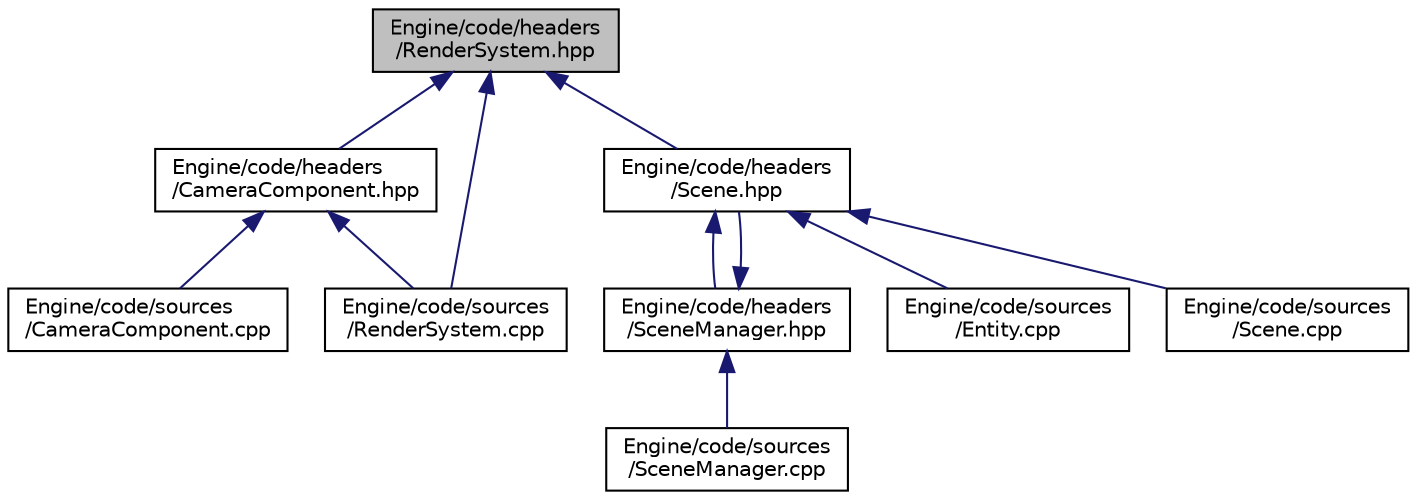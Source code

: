 digraph "Engine/code/headers/RenderSystem.hpp"
{
 // LATEX_PDF_SIZE
  edge [fontname="Helvetica",fontsize="10",labelfontname="Helvetica",labelfontsize="10"];
  node [fontname="Helvetica",fontsize="10",shape=record];
  Node1 [label="Engine/code/headers\l/RenderSystem.hpp",height=0.2,width=0.4,color="black", fillcolor="grey75", style="filled", fontcolor="black",tooltip=" "];
  Node1 -> Node2 [dir="back",color="midnightblue",fontsize="10",style="solid",fontname="Helvetica"];
  Node2 [label="Engine/code/headers\l/CameraComponent.hpp",height=0.2,width=0.4,color="black", fillcolor="white", style="filled",URL="$_camera_component_8hpp.html",tooltip=" "];
  Node2 -> Node3 [dir="back",color="midnightblue",fontsize="10",style="solid",fontname="Helvetica"];
  Node3 [label="Engine/code/sources\l/CameraComponent.cpp",height=0.2,width=0.4,color="black", fillcolor="white", style="filled",URL="$_camera_component_8cpp.html",tooltip=" "];
  Node2 -> Node4 [dir="back",color="midnightblue",fontsize="10",style="solid",fontname="Helvetica"];
  Node4 [label="Engine/code/sources\l/RenderSystem.cpp",height=0.2,width=0.4,color="black", fillcolor="white", style="filled",URL="$_render_system_8cpp.html",tooltip=" "];
  Node1 -> Node5 [dir="back",color="midnightblue",fontsize="10",style="solid",fontname="Helvetica"];
  Node5 [label="Engine/code/headers\l/Scene.hpp",height=0.2,width=0.4,color="black", fillcolor="white", style="filled",URL="$_scene_8hpp.html",tooltip=" "];
  Node5 -> Node6 [dir="back",color="midnightblue",fontsize="10",style="solid",fontname="Helvetica"];
  Node6 [label="Engine/code/headers\l/SceneManager.hpp",height=0.2,width=0.4,color="black", fillcolor="white", style="filled",URL="$_scene_manager_8hpp.html",tooltip=" "];
  Node6 -> Node5 [dir="back",color="midnightblue",fontsize="10",style="solid",fontname="Helvetica"];
  Node6 -> Node7 [dir="back",color="midnightblue",fontsize="10",style="solid",fontname="Helvetica"];
  Node7 [label="Engine/code/sources\l/SceneManager.cpp",height=0.2,width=0.4,color="black", fillcolor="white", style="filled",URL="$_scene_manager_8cpp.html",tooltip=" "];
  Node5 -> Node8 [dir="back",color="midnightblue",fontsize="10",style="solid",fontname="Helvetica"];
  Node8 [label="Engine/code/sources\l/Entity.cpp",height=0.2,width=0.4,color="black", fillcolor="white", style="filled",URL="$_entity_8cpp.html",tooltip=" "];
  Node5 -> Node9 [dir="back",color="midnightblue",fontsize="10",style="solid",fontname="Helvetica"];
  Node9 [label="Engine/code/sources\l/Scene.cpp",height=0.2,width=0.4,color="black", fillcolor="white", style="filled",URL="$_scene_8cpp.html",tooltip=" "];
  Node1 -> Node4 [dir="back",color="midnightblue",fontsize="10",style="solid",fontname="Helvetica"];
}
